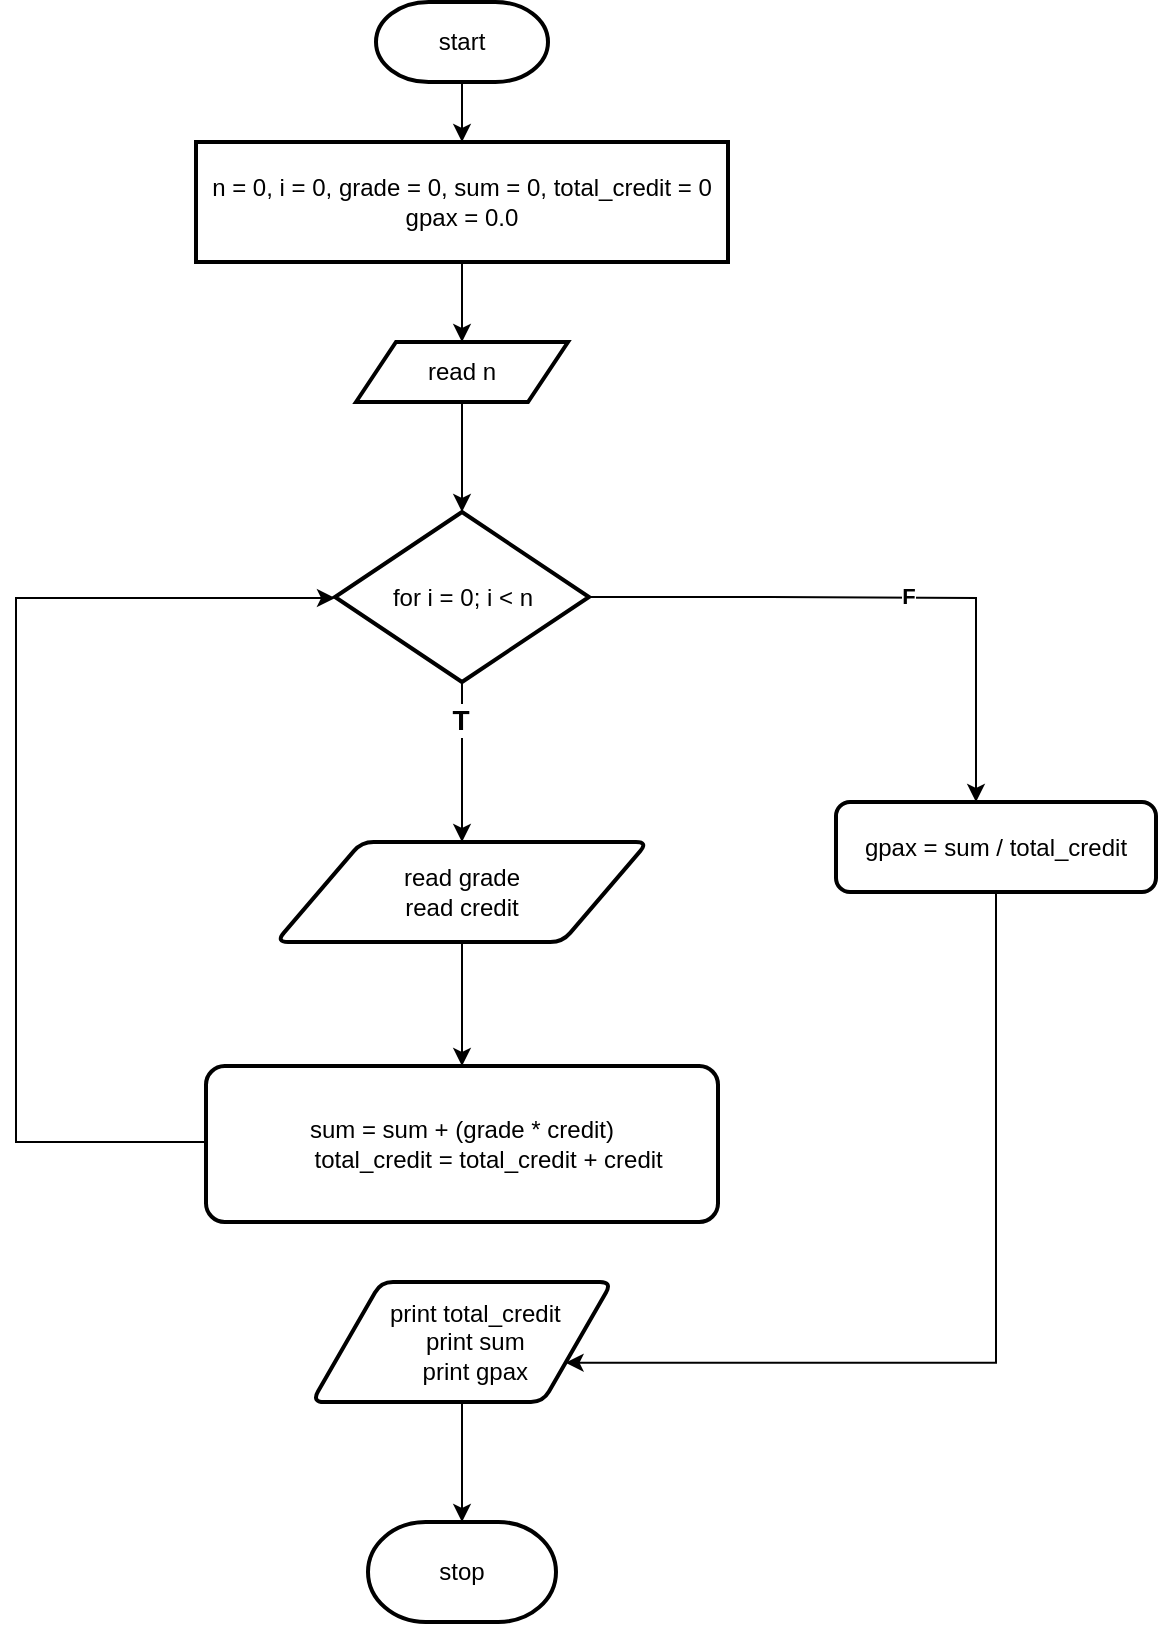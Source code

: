<mxfile version="24.7.12">
  <diagram name="หน้า-1" id="D5w1qTT3vyHyKJytGtcX">
    <mxGraphModel dx="1596" dy="564" grid="1" gridSize="10" guides="1" tooltips="1" connect="1" arrows="1" fold="1" page="1" pageScale="1" pageWidth="827" pageHeight="1169" math="0" shadow="0">
      <root>
        <mxCell id="0" />
        <mxCell id="1" parent="0" />
        <mxCell id="hnf82lbA6KZVwHTCZs6H-4" value="" style="edgeStyle=orthogonalEdgeStyle;rounded=0;orthogonalLoop=1;jettySize=auto;html=1;" parent="1" source="hnf82lbA6KZVwHTCZs6H-1" target="hnf82lbA6KZVwHTCZs6H-3" edge="1">
          <mxGeometry relative="1" as="geometry" />
        </mxCell>
        <mxCell id="hnf82lbA6KZVwHTCZs6H-1" value="start" style="strokeWidth=2;html=1;shape=mxgraph.flowchart.terminator;whiteSpace=wrap;" parent="1" vertex="1">
          <mxGeometry x="260" y="40" width="86" height="40" as="geometry" />
        </mxCell>
        <mxCell id="hnf82lbA6KZVwHTCZs6H-7" value="" style="edgeStyle=orthogonalEdgeStyle;rounded=0;orthogonalLoop=1;jettySize=auto;html=1;" parent="1" source="hnf82lbA6KZVwHTCZs6H-3" target="hnf82lbA6KZVwHTCZs6H-6" edge="1">
          <mxGeometry relative="1" as="geometry" />
        </mxCell>
        <mxCell id="hnf82lbA6KZVwHTCZs6H-3" value="n = 0, i = 0, grade = 0, sum = 0, total_credit = 0&lt;div&gt;gpax = 0.0&lt;br&gt;&lt;/div&gt;" style="whiteSpace=wrap;html=1;strokeWidth=2;" parent="1" vertex="1">
          <mxGeometry x="170" y="110" width="266" height="60" as="geometry" />
        </mxCell>
        <mxCell id="hnf82lbA6KZVwHTCZs6H-9" value="" style="edgeStyle=orthogonalEdgeStyle;rounded=0;orthogonalLoop=1;jettySize=auto;html=1;" parent="1" source="hnf82lbA6KZVwHTCZs6H-6" target="hnf82lbA6KZVwHTCZs6H-8" edge="1">
          <mxGeometry relative="1" as="geometry" />
        </mxCell>
        <mxCell id="hnf82lbA6KZVwHTCZs6H-6" value="read n" style="shape=parallelogram;perimeter=parallelogramPerimeter;whiteSpace=wrap;html=1;fixedSize=1;strokeWidth=2;" parent="1" vertex="1">
          <mxGeometry x="250" y="210" width="106" height="30" as="geometry" />
        </mxCell>
        <mxCell id="hnf82lbA6KZVwHTCZs6H-26" style="edgeStyle=orthogonalEdgeStyle;rounded=0;orthogonalLoop=1;jettySize=auto;html=1;" parent="1" source="hnf82lbA6KZVwHTCZs6H-8" edge="1">
          <mxGeometry relative="1" as="geometry">
            <mxPoint x="560" y="440" as="targetPoint" />
            <Array as="points">
              <mxPoint x="457" y="338" />
              <mxPoint x="560" y="338" />
            </Array>
          </mxGeometry>
        </mxCell>
        <mxCell id="hnf82lbA6KZVwHTCZs6H-27" value="&lt;b&gt;F&lt;/b&gt;" style="edgeLabel;html=1;align=center;verticalAlign=middle;resizable=0;points=[];" parent="hnf82lbA6KZVwHTCZs6H-26" vertex="1" connectable="0">
          <mxGeometry x="0.077" y="1" relative="1" as="geometry">
            <mxPoint as="offset" />
          </mxGeometry>
        </mxCell>
        <mxCell id="hnf82lbA6KZVwHTCZs6H-8" value="for i = 0; i &amp;lt; n" style="rhombus;whiteSpace=wrap;html=1;strokeWidth=2;" parent="1" vertex="1">
          <mxGeometry x="239.5" y="295" width="127" height="85" as="geometry" />
        </mxCell>
        <mxCell id="hnf82lbA6KZVwHTCZs6H-18" value="" style="edgeStyle=orthogonalEdgeStyle;rounded=0;orthogonalLoop=1;jettySize=auto;html=1;" parent="1" source="hnf82lbA6KZVwHTCZs6H-8" target="hnf82lbA6KZVwHTCZs6H-17" edge="1">
          <mxGeometry relative="1" as="geometry">
            <mxPoint x="303" y="375" as="sourcePoint" />
            <mxPoint x="303.0" y="465" as="targetPoint" />
          </mxGeometry>
        </mxCell>
        <mxCell id="hnf82lbA6KZVwHTCZs6H-25" value="&lt;b&gt;&lt;font style=&quot;font-size: 14px;&quot;&gt;T&lt;/font&gt;&lt;/b&gt;" style="edgeLabel;html=1;align=center;verticalAlign=middle;resizable=0;points=[];" parent="hnf82lbA6KZVwHTCZs6H-18" vertex="1" connectable="0">
          <mxGeometry x="-0.533" y="-1" relative="1" as="geometry">
            <mxPoint as="offset" />
          </mxGeometry>
        </mxCell>
        <mxCell id="hnf82lbA6KZVwHTCZs6H-22" value="" style="edgeStyle=orthogonalEdgeStyle;rounded=0;orthogonalLoop=1;jettySize=auto;html=1;" parent="1" source="hnf82lbA6KZVwHTCZs6H-17" target="hnf82lbA6KZVwHTCZs6H-21" edge="1">
          <mxGeometry relative="1" as="geometry" />
        </mxCell>
        <mxCell id="hnf82lbA6KZVwHTCZs6H-17" value="&lt;div&gt;read grade&lt;/div&gt;&lt;div&gt;read credit&lt;/div&gt;" style="shape=parallelogram;html=1;strokeWidth=2;perimeter=parallelogramPerimeter;whiteSpace=wrap;rounded=1;arcSize=12;size=0.23;" parent="1" vertex="1">
          <mxGeometry x="210" y="460" width="186" height="50" as="geometry" />
        </mxCell>
        <mxCell id="hnf82lbA6KZVwHTCZs6H-23" style="edgeStyle=orthogonalEdgeStyle;rounded=0;orthogonalLoop=1;jettySize=auto;html=1;exitX=0;exitY=0.5;exitDx=0;exitDy=0;entryX=0;entryY=0.5;entryDx=0;entryDy=0;" parent="1" source="hnf82lbA6KZVwHTCZs6H-21" target="hnf82lbA6KZVwHTCZs6H-8" edge="1">
          <mxGeometry relative="1" as="geometry">
            <mxPoint x="90" y="268" as="targetPoint" />
            <Array as="points">
              <mxPoint x="175" y="610" />
              <mxPoint x="80" y="610" />
              <mxPoint x="80" y="338" />
              <mxPoint x="240" y="338" />
            </Array>
          </mxGeometry>
        </mxCell>
        <mxCell id="hnf82lbA6KZVwHTCZs6H-21" value="&lt;div&gt;sum = sum + (grade * credit)&lt;/div&gt;&lt;div&gt;&amp;nbsp; &amp;nbsp; &amp;nbsp; &amp;nbsp; total_credit = total_credit + credit&lt;/div&gt;" style="whiteSpace=wrap;html=1;strokeWidth=2;rounded=1;arcSize=12;" parent="1" vertex="1">
          <mxGeometry x="175" y="572" width="256" height="78" as="geometry" />
        </mxCell>
        <mxCell id="hnf82lbA6KZVwHTCZs6H-29" style="edgeStyle=orthogonalEdgeStyle;rounded=0;orthogonalLoop=1;jettySize=auto;html=1;entryX=1;entryY=0.75;entryDx=0;entryDy=0;" parent="1" source="hnf82lbA6KZVwHTCZs6H-28" target="hnf82lbA6KZVwHTCZs6H-30" edge="1">
          <mxGeometry relative="1" as="geometry">
            <mxPoint x="350" y="720" as="targetPoint" />
            <Array as="points">
              <mxPoint x="570" y="720" />
            </Array>
          </mxGeometry>
        </mxCell>
        <mxCell id="hnf82lbA6KZVwHTCZs6H-28" value="gpax = sum / total_credit" style="rounded=1;whiteSpace=wrap;html=1;absoluteArcSize=1;arcSize=14;strokeWidth=2;" parent="1" vertex="1">
          <mxGeometry x="490" y="440" width="160" height="45" as="geometry" />
        </mxCell>
        <mxCell id="hnf82lbA6KZVwHTCZs6H-33" style="edgeStyle=orthogonalEdgeStyle;rounded=0;orthogonalLoop=1;jettySize=auto;html=1;exitX=0.5;exitY=1;exitDx=0;exitDy=0;" parent="1" source="hnf82lbA6KZVwHTCZs6H-30" edge="1">
          <mxGeometry relative="1" as="geometry">
            <mxPoint x="303" y="800" as="targetPoint" />
          </mxGeometry>
        </mxCell>
        <mxCell id="hnf82lbA6KZVwHTCZs6H-30" value="&lt;div&gt;&amp;nbsp; &amp;nbsp; print total_credit&lt;/div&gt;&lt;div&gt;&amp;nbsp; &amp;nbsp; print sum&lt;/div&gt;&lt;div&gt;&amp;nbsp; &amp;nbsp; print gpax&lt;/div&gt;" style="shape=parallelogram;html=1;strokeWidth=2;perimeter=parallelogramPerimeter;whiteSpace=wrap;rounded=1;arcSize=12;size=0.23;" parent="1" vertex="1">
          <mxGeometry x="228" y="680" width="150" height="60" as="geometry" />
        </mxCell>
        <mxCell id="hnf82lbA6KZVwHTCZs6H-34" value="stop" style="strokeWidth=2;html=1;shape=mxgraph.flowchart.terminator;whiteSpace=wrap;" parent="1" vertex="1">
          <mxGeometry x="256" y="800" width="94" height="50" as="geometry" />
        </mxCell>
      </root>
    </mxGraphModel>
  </diagram>
</mxfile>
